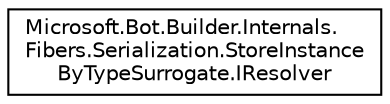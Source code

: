 digraph "Graphical Class Hierarchy"
{
  edge [fontname="Helvetica",fontsize="10",labelfontname="Helvetica",labelfontsize="10"];
  node [fontname="Helvetica",fontsize="10",shape=record];
  rankdir="LR";
  Node1 [label="Microsoft.Bot.Builder.Internals.\lFibers.Serialization.StoreInstance\lByTypeSurrogate.IResolver",height=0.2,width=0.4,color="black", fillcolor="white", style="filled",URL="$dd/dbc/interface_microsoft_1_1_bot_1_1_builder_1_1_internals_1_1_fibers_1_1_serialization_1_1_store_insd9fc854118476fa574aa944655732a5a.html"];
}
